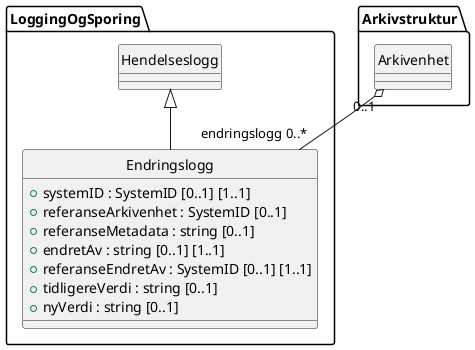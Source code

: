 @startuml
skinparam nodesep 100
hide circle
class LoggingOgSporing.Endringslogg {
  +systemID : SystemID [0..1] [1..1]
  +referanseArkivenhet : SystemID [0..1]
  +referanseMetadata : string [0..1]
  +endretAv : string [0..1] [1..1]
  +referanseEndretAv : SystemID [0..1] [1..1]
  +tidligereVerdi : string [0..1]
  +nyVerdi : string [0..1]
}
class Arkivstruktur.Arkivenhet {
}
Arkivstruktur.Arkivenhet "0..1" o-- "endringslogg 0..*" LoggingOgSporing.Endringslogg
class LoggingOgSporing.Hendelseslogg {
}
LoggingOgSporing.Hendelseslogg <|-- LoggingOgSporing.Endringslogg
@enduml
